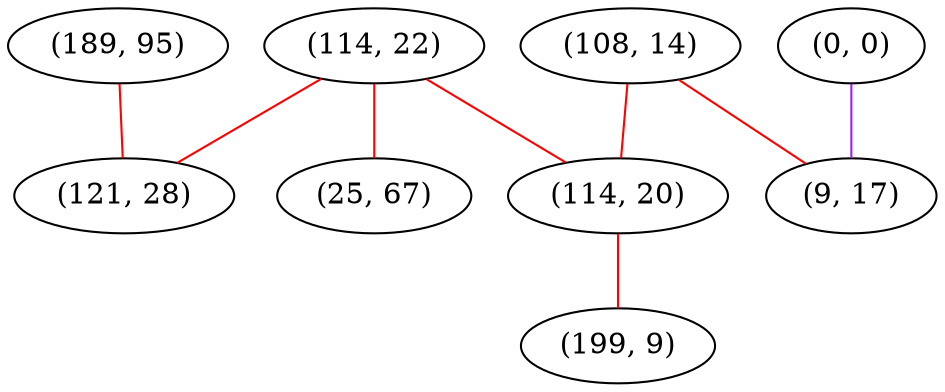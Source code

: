 graph "" {
"(114, 22)";
"(108, 14)";
"(189, 95)";
"(0, 0)";
"(9, 17)";
"(25, 67)";
"(114, 20)";
"(121, 28)";
"(199, 9)";
"(114, 22)" -- "(25, 67)"  [color=red, key=0, weight=1];
"(114, 22)" -- "(114, 20)"  [color=red, key=0, weight=1];
"(114, 22)" -- "(121, 28)"  [color=red, key=0, weight=1];
"(108, 14)" -- "(9, 17)"  [color=red, key=0, weight=1];
"(108, 14)" -- "(114, 20)"  [color=red, key=0, weight=1];
"(189, 95)" -- "(121, 28)"  [color=red, key=0, weight=1];
"(0, 0)" -- "(9, 17)"  [color=purple, key=0, weight=4];
"(114, 20)" -- "(199, 9)"  [color=red, key=0, weight=1];
}
